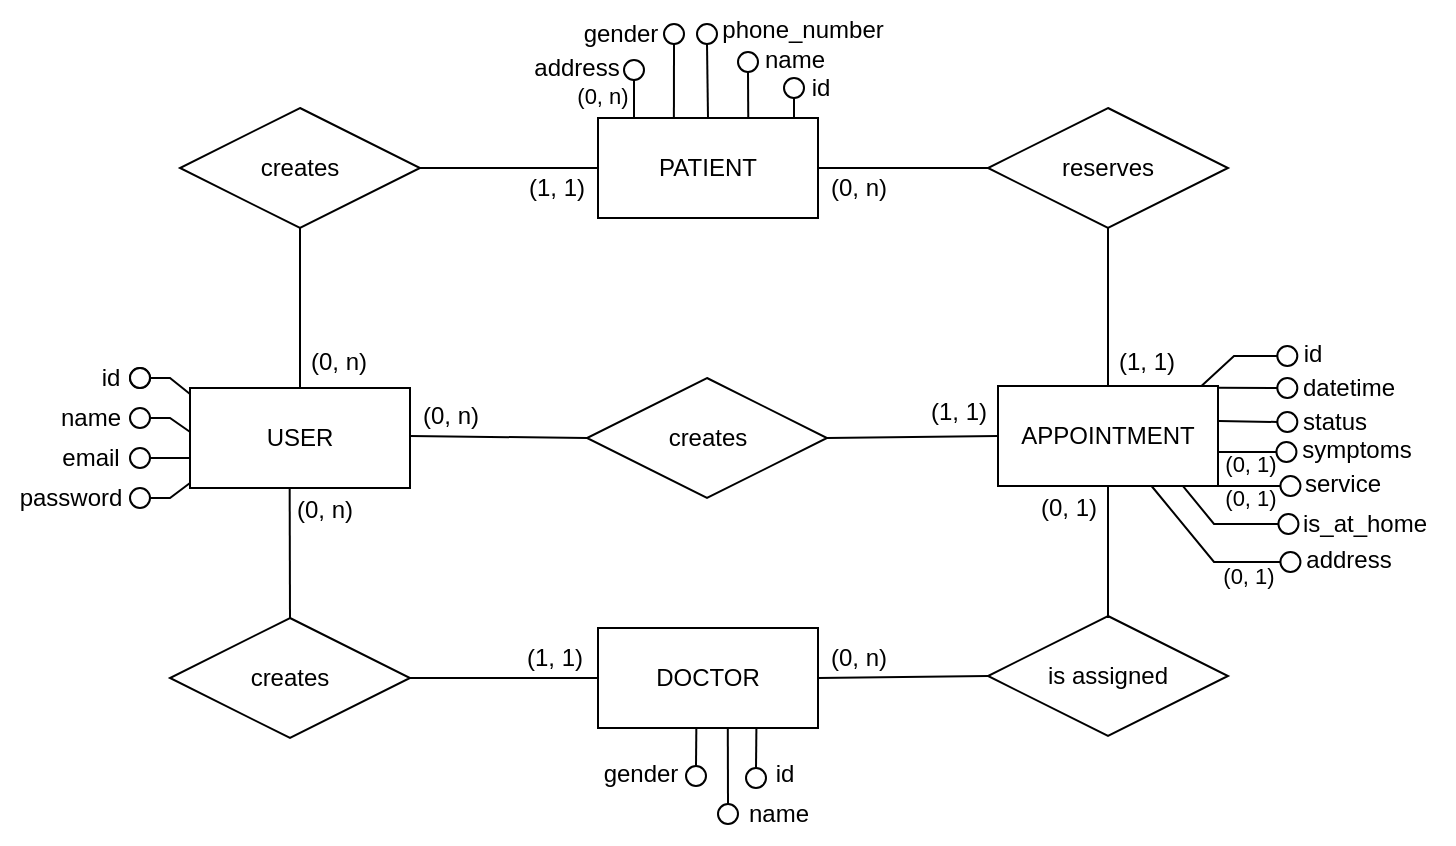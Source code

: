 <mxfile>
    <diagram name="Page-1" id="KoD-sisSPgoSJ2_ljXhh">
        <mxGraphModel dx="890" dy="505" grid="0" gridSize="10" guides="1" tooltips="1" connect="1" arrows="1" fold="1" page="1" pageScale="1" pageWidth="1100" pageHeight="850" math="0" shadow="0">
            <root>
                <mxCell id="0"/>
                <mxCell id="1" parent="0"/>
                <mxCell id="5e0h5vSC8ZfATbpdGrQT-1" value="USER" style="rounded=0;whiteSpace=wrap;html=1;fillColor=none;" parent="1" vertex="1">
                    <mxGeometry x="286" y="354" width="110" height="50" as="geometry"/>
                </mxCell>
                <mxCell id="5e0h5vSC8ZfATbpdGrQT-2" value="" style="endArrow=none;html=1;rounded=0;exitX=-0.001;exitY=0.437;exitDx=0;exitDy=0;exitPerimeter=0;" parent="1" source="5e0h5vSC8ZfATbpdGrQT-1" target="5e0h5vSC8ZfATbpdGrQT-3" edge="1">
                    <mxGeometry width="50" height="50" relative="1" as="geometry">
                        <mxPoint x="286" y="376.5" as="sourcePoint"/>
                        <mxPoint x="536" y="514" as="targetPoint"/>
                        <Array as="points">
                            <mxPoint x="276" y="369"/>
                        </Array>
                    </mxGeometry>
                </mxCell>
                <mxCell id="5e0h5vSC8ZfATbpdGrQT-3" value="" style="ellipse;whiteSpace=wrap;html=1;aspect=fixed;fillColor=none;" parent="1" vertex="1">
                    <mxGeometry x="256" y="364" width="10" height="10" as="geometry"/>
                </mxCell>
                <mxCell id="5e0h5vSC8ZfATbpdGrQT-4" value="" style="endArrow=none;html=1;rounded=0;exitX=0;exitY=0.5;exitDx=0;exitDy=0;" parent="1" target="5e0h5vSC8ZfATbpdGrQT-5" edge="1">
                    <mxGeometry width="50" height="50" relative="1" as="geometry">
                        <mxPoint x="286" y="389" as="sourcePoint"/>
                        <mxPoint x="546" y="524" as="targetPoint"/>
                        <Array as="points">
                            <mxPoint x="276" y="389"/>
                        </Array>
                    </mxGeometry>
                </mxCell>
                <mxCell id="5e0h5vSC8ZfATbpdGrQT-5" value="" style="ellipse;whiteSpace=wrap;html=1;aspect=fixed;fillColor=none;" parent="1" vertex="1">
                    <mxGeometry x="256" y="384" width="10" height="10" as="geometry"/>
                </mxCell>
                <mxCell id="5e0h5vSC8ZfATbpdGrQT-6" value="" style="endArrow=none;html=1;rounded=0;exitX=0;exitY=0.75;exitDx=0;exitDy=0;" parent="1" target="5e0h5vSC8ZfATbpdGrQT-7" edge="1">
                    <mxGeometry width="50" height="50" relative="1" as="geometry">
                        <mxPoint x="286" y="401.5" as="sourcePoint"/>
                        <mxPoint x="556" y="534" as="targetPoint"/>
                        <Array as="points">
                            <mxPoint x="276" y="409"/>
                        </Array>
                    </mxGeometry>
                </mxCell>
                <mxCell id="5e0h5vSC8ZfATbpdGrQT-7" value="" style="ellipse;whiteSpace=wrap;html=1;aspect=fixed;fillColor=none;" parent="1" vertex="1">
                    <mxGeometry x="256" y="404" width="10" height="10" as="geometry"/>
                </mxCell>
                <mxCell id="5e0h5vSC8ZfATbpdGrQT-8" value="name" style="text;html=1;align=center;verticalAlign=middle;resizable=0;points=[];autosize=1;strokeColor=none;fillColor=none;" parent="1" vertex="1">
                    <mxGeometry x="211" y="354" width="50" height="30" as="geometry"/>
                </mxCell>
                <mxCell id="5e0h5vSC8ZfATbpdGrQT-9" value="email" style="text;html=1;align=center;verticalAlign=middle;resizable=0;points=[];autosize=1;strokeColor=none;fillColor=none;" parent="1" vertex="1">
                    <mxGeometry x="211" y="374" width="50" height="30" as="geometry"/>
                </mxCell>
                <mxCell id="5e0h5vSC8ZfATbpdGrQT-10" value="password" style="text;html=1;align=center;verticalAlign=middle;resizable=0;points=[];autosize=1;strokeColor=none;fillColor=none;" parent="1" vertex="1">
                    <mxGeometry x="191" y="394" width="70" height="30" as="geometry"/>
                </mxCell>
                <mxCell id="5e0h5vSC8ZfATbpdGrQT-12" value="" style="endArrow=none;html=1;rounded=0;exitX=0;exitY=0.25;exitDx=0;exitDy=0;" parent="1" target="5e0h5vSC8ZfATbpdGrQT-13" edge="1">
                    <mxGeometry width="50" height="50" relative="1" as="geometry">
                        <mxPoint x="286" y="357" as="sourcePoint"/>
                        <mxPoint x="536" y="494" as="targetPoint"/>
                        <Array as="points">
                            <mxPoint x="276" y="349"/>
                        </Array>
                    </mxGeometry>
                </mxCell>
                <mxCell id="5e0h5vSC8ZfATbpdGrQT-13" value="" style="ellipse;whiteSpace=wrap;html=1;aspect=fixed;fillColor=none;" parent="1" vertex="1">
                    <mxGeometry x="256" y="344" width="10" height="10" as="geometry"/>
                </mxCell>
                <mxCell id="5e0h5vSC8ZfATbpdGrQT-14" value="id" style="text;html=1;align=center;verticalAlign=middle;resizable=0;points=[];autosize=1;strokeColor=none;fillColor=none;" parent="1" vertex="1">
                    <mxGeometry x="231" y="334" width="30" height="30" as="geometry"/>
                </mxCell>
                <mxCell id="5e0h5vSC8ZfATbpdGrQT-18" value="" style="ellipse;whiteSpace=wrap;html=1;aspect=fixed;fillColor=light-dark(#FFFFFF,#FFFFFF);" parent="1" vertex="1">
                    <mxGeometry x="256" y="344" width="10" height="10" as="geometry"/>
                </mxCell>
                <mxCell id="5e0h5vSC8ZfATbpdGrQT-28" value="DOCTOR" style="rounded=0;whiteSpace=wrap;html=1;fillColor=none;" parent="1" vertex="1">
                    <mxGeometry x="490" y="474" width="110" height="50" as="geometry"/>
                </mxCell>
                <mxCell id="5e0h5vSC8ZfATbpdGrQT-29" value="creates" style="rhombus;whiteSpace=wrap;html=1;fillColor=none;" parent="1" vertex="1">
                    <mxGeometry x="276" y="469" width="120" height="60" as="geometry"/>
                </mxCell>
                <mxCell id="5e0h5vSC8ZfATbpdGrQT-30" value="" style="endArrow=none;html=1;rounded=0;entryX=0.453;entryY=0.997;entryDx=0;entryDy=0;exitX=0.5;exitY=0;exitDx=0;exitDy=0;entryPerimeter=0;" parent="1" source="5e0h5vSC8ZfATbpdGrQT-29" target="5e0h5vSC8ZfATbpdGrQT-1" edge="1">
                    <mxGeometry width="50" height="50" relative="1" as="geometry">
                        <mxPoint x="226" y="388" as="sourcePoint"/>
                        <mxPoint x="336" y="403" as="targetPoint"/>
                    </mxGeometry>
                </mxCell>
                <mxCell id="5e0h5vSC8ZfATbpdGrQT-31" value="" style="endArrow=none;html=1;rounded=0;entryX=1;entryY=0.5;entryDx=0;entryDy=0;exitX=0;exitY=0.5;exitDx=0;exitDy=0;" parent="1" source="5e0h5vSC8ZfATbpdGrQT-28" target="5e0h5vSC8ZfATbpdGrQT-29" edge="1">
                    <mxGeometry width="50" height="50" relative="1" as="geometry">
                        <mxPoint x="356" y="469" as="sourcePoint"/>
                        <mxPoint x="346" y="424" as="targetPoint"/>
                    </mxGeometry>
                </mxCell>
                <mxCell id="5e0h5vSC8ZfATbpdGrQT-43" value="(0, n)" style="text;html=1;align=center;verticalAlign=middle;resizable=0;points=[];autosize=1;strokeColor=none;fillColor=none;" parent="1" vertex="1">
                    <mxGeometry x="328" y="400" width="50" height="30" as="geometry"/>
                </mxCell>
                <mxCell id="5e0h5vSC8ZfATbpdGrQT-44" value="(1, 1)" style="text;html=1;align=center;verticalAlign=middle;resizable=0;points=[];autosize=1;strokeColor=none;fillColor=none;" parent="1" vertex="1">
                    <mxGeometry x="443" y="474" width="50" height="30" as="geometry"/>
                </mxCell>
                <mxCell id="D14aTk9Bp_k3A3aO7_cn-1" value="APPOINTMENT" style="rounded=0;whiteSpace=wrap;html=1;fillColor=none;" parent="1" vertex="1">
                    <mxGeometry x="690" y="353" width="110" height="50" as="geometry"/>
                </mxCell>
                <mxCell id="D14aTk9Bp_k3A3aO7_cn-2" value="creates" style="rhombus;whiteSpace=wrap;html=1;fillColor=none;" parent="1" vertex="1">
                    <mxGeometry x="484.5" y="349" width="120" height="60" as="geometry"/>
                </mxCell>
                <mxCell id="D14aTk9Bp_k3A3aO7_cn-3" value="" style="endArrow=none;html=1;rounded=0;entryX=1;entryY=0.5;entryDx=0;entryDy=0;exitX=0;exitY=0.5;exitDx=0;exitDy=0;" parent="1" source="D14aTk9Bp_k3A3aO7_cn-1" target="D14aTk9Bp_k3A3aO7_cn-2" edge="1">
                    <mxGeometry width="50" height="50" relative="1" as="geometry">
                        <mxPoint x="306" y="468" as="sourcePoint"/>
                        <mxPoint x="306" y="413" as="targetPoint"/>
                    </mxGeometry>
                </mxCell>
                <mxCell id="D14aTk9Bp_k3A3aO7_cn-4" value="" style="endArrow=none;html=1;rounded=0;entryX=0;entryY=0.5;entryDx=0;entryDy=0;exitX=1;exitY=0.5;exitDx=0;exitDy=0;" parent="1" target="D14aTk9Bp_k3A3aO7_cn-2" edge="1">
                    <mxGeometry width="50" height="50" relative="1" as="geometry">
                        <mxPoint x="396" y="378" as="sourcePoint"/>
                        <mxPoint x="651" y="408" as="targetPoint"/>
                    </mxGeometry>
                </mxCell>
                <mxCell id="D14aTk9Bp_k3A3aO7_cn-5" value="" style="endArrow=none;html=1;rounded=0;entryX=0;entryY=0.5;entryDx=0;entryDy=0;exitX=0.72;exitY=1.002;exitDx=0;exitDy=0;exitPerimeter=0;" parent="1" source="5e0h5vSC8ZfATbpdGrQT-28" target="D14aTk9Bp_k3A3aO7_cn-6" edge="1">
                    <mxGeometry width="50" height="50" relative="1" as="geometry">
                        <mxPoint x="569" y="524" as="sourcePoint"/>
                        <mxPoint x="644" y="294" as="targetPoint"/>
                        <Array as="points"/>
                    </mxGeometry>
                </mxCell>
                <mxCell id="D14aTk9Bp_k3A3aO7_cn-6" value="" style="ellipse;whiteSpace=wrap;html=1;aspect=fixed;fillColor=light-dark(#FFFFFF,#F9FBFF);direction=south;" parent="1" vertex="1">
                    <mxGeometry x="564" y="544" width="10" height="10" as="geometry"/>
                </mxCell>
                <mxCell id="D14aTk9Bp_k3A3aO7_cn-7" value="" style="endArrow=none;html=1;rounded=0;exitX=0.59;exitY=1.002;exitDx=0;exitDy=0;entryX=0;entryY=0.5;entryDx=0;entryDy=0;exitPerimeter=0;" parent="1" source="5e0h5vSC8ZfATbpdGrQT-28" target="D14aTk9Bp_k3A3aO7_cn-8" edge="1">
                    <mxGeometry width="50" height="50" relative="1" as="geometry">
                        <mxPoint x="600" y="499" as="sourcePoint"/>
                        <mxPoint x="654" y="304" as="targetPoint"/>
                        <Array as="points"/>
                    </mxGeometry>
                </mxCell>
                <mxCell id="D14aTk9Bp_k3A3aO7_cn-8" value="" style="ellipse;whiteSpace=wrap;html=1;aspect=fixed;fillColor=none;direction=south;" parent="1" vertex="1">
                    <mxGeometry x="550" y="562" width="10" height="10" as="geometry"/>
                </mxCell>
                <mxCell id="D14aTk9Bp_k3A3aO7_cn-10" value="" style="ellipse;whiteSpace=wrap;html=1;aspect=fixed;fillColor=none;direction=south;" parent="1" vertex="1">
                    <mxGeometry x="534" y="543" width="10" height="10" as="geometry"/>
                </mxCell>
                <mxCell id="D14aTk9Bp_k3A3aO7_cn-11" value="id" style="text;html=1;align=center;verticalAlign=middle;resizable=0;points=[];autosize=1;strokeColor=none;fillColor=none;" parent="1" vertex="1">
                    <mxGeometry x="568" y="532" width="30" height="30" as="geometry"/>
                </mxCell>
                <mxCell id="D14aTk9Bp_k3A3aO7_cn-12" value="name" style="text;html=1;align=center;verticalAlign=middle;resizable=0;points=[];autosize=1;strokeColor=none;fillColor=none;" parent="1" vertex="1">
                    <mxGeometry x="554.5" y="552" width="50" height="30" as="geometry"/>
                </mxCell>
                <mxCell id="D14aTk9Bp_k3A3aO7_cn-13" value="gender" style="text;html=1;align=center;verticalAlign=middle;resizable=0;points=[];autosize=1;strokeColor=none;fillColor=none;" parent="1" vertex="1">
                    <mxGeometry x="483" y="534" width="55" height="26" as="geometry"/>
                </mxCell>
                <mxCell id="D14aTk9Bp_k3A3aO7_cn-15" value="" style="endArrow=none;html=1;rounded=0;entryX=0.447;entryY=1.004;entryDx=0;entryDy=0;exitX=0;exitY=0.5;exitDx=0;exitDy=0;entryPerimeter=0;" parent="1" source="D14aTk9Bp_k3A3aO7_cn-10" target="5e0h5vSC8ZfATbpdGrQT-28" edge="1">
                    <mxGeometry width="50" height="50" relative="1" as="geometry">
                        <mxPoint x="579" y="534" as="sourcePoint"/>
                        <mxPoint x="579" y="552" as="targetPoint"/>
                        <Array as="points"/>
                    </mxGeometry>
                </mxCell>
                <mxCell id="D14aTk9Bp_k3A3aO7_cn-17" value="" style="endArrow=none;html=1;rounded=0;entryX=0.5;entryY=1;entryDx=0;entryDy=0;exitX=0.996;exitY=0.418;exitDx=0;exitDy=0;exitPerimeter=0;" parent="1" target="D14aTk9Bp_k3A3aO7_cn-18" edge="1">
                    <mxGeometry width="50" height="50" relative="1" as="geometry">
                        <mxPoint x="800.0" y="353.9" as="sourcePoint"/>
                        <mxPoint x="585.66" y="277" as="targetPoint"/>
                        <Array as="points"/>
                    </mxGeometry>
                </mxCell>
                <mxCell id="D14aTk9Bp_k3A3aO7_cn-18" value="" style="ellipse;whiteSpace=wrap;html=1;aspect=fixed;fillColor=none;direction=south;" parent="1" vertex="1">
                    <mxGeometry x="829.66" y="349" width="10" height="10" as="geometry"/>
                </mxCell>
                <mxCell id="D14aTk9Bp_k3A3aO7_cn-19" value="is assigned" style="rhombus;whiteSpace=wrap;html=1;fillColor=none;" parent="1" vertex="1">
                    <mxGeometry x="685" y="468" width="120" height="60" as="geometry"/>
                </mxCell>
                <mxCell id="D14aTk9Bp_k3A3aO7_cn-20" value="" style="endArrow=none;html=1;rounded=0;entryX=0;entryY=0.5;entryDx=0;entryDy=0;exitX=1;exitY=0.5;exitDx=0;exitDy=0;" parent="1" source="5e0h5vSC8ZfATbpdGrQT-28" target="D14aTk9Bp_k3A3aO7_cn-19" edge="1">
                    <mxGeometry width="50" height="50" relative="1" as="geometry">
                        <mxPoint x="620" y="306" as="sourcePoint"/>
                        <mxPoint x="770" y="306" as="targetPoint"/>
                    </mxGeometry>
                </mxCell>
                <mxCell id="D14aTk9Bp_k3A3aO7_cn-21" value="" style="endArrow=none;html=1;rounded=0;entryX=0.5;entryY=1;entryDx=0;entryDy=0;exitX=0.5;exitY=0;exitDx=0;exitDy=0;" parent="1" target="D14aTk9Bp_k3A3aO7_cn-1" edge="1">
                    <mxGeometry width="50" height="50" relative="1" as="geometry">
                        <mxPoint x="745" y="469" as="sourcePoint"/>
                        <mxPoint x="560" y="419" as="targetPoint"/>
                    </mxGeometry>
                </mxCell>
                <mxCell id="D14aTk9Bp_k3A3aO7_cn-22" value="(0, n)" style="text;html=1;align=center;verticalAlign=middle;resizable=0;points=[];autosize=1;strokeColor=none;fillColor=none;" parent="1" vertex="1">
                    <mxGeometry x="391" y="353" width="50" height="30" as="geometry"/>
                </mxCell>
                <mxCell id="D14aTk9Bp_k3A3aO7_cn-23" value="(1, 1)" style="text;html=1;align=center;verticalAlign=middle;resizable=0;points=[];autosize=1;strokeColor=none;fillColor=none;" parent="1" vertex="1">
                    <mxGeometry x="645" y="351" width="50" height="30" as="geometry"/>
                </mxCell>
                <mxCell id="D14aTk9Bp_k3A3aO7_cn-24" value="(0, n)" style="text;html=1;align=center;verticalAlign=middle;resizable=0;points=[];autosize=1;strokeColor=none;fillColor=none;" parent="1" vertex="1">
                    <mxGeometry x="595" y="474" width="50" height="30" as="geometry"/>
                </mxCell>
                <mxCell id="D14aTk9Bp_k3A3aO7_cn-25" value="(0, 1)" style="text;html=1;align=center;verticalAlign=middle;resizable=0;points=[];autosize=1;strokeColor=none;fillColor=none;" parent="1" vertex="1">
                    <mxGeometry x="700" y="399" width="50" height="30" as="geometry"/>
                </mxCell>
                <mxCell id="D14aTk9Bp_k3A3aO7_cn-26" value="datetime" style="text;html=1;align=center;verticalAlign=middle;resizable=0;points=[];autosize=1;strokeColor=none;fillColor=none;" parent="1" vertex="1">
                    <mxGeometry x="829.66" y="339" width="70" height="30" as="geometry"/>
                </mxCell>
                <mxCell id="D14aTk9Bp_k3A3aO7_cn-30" value="" style="endArrow=none;html=1;rounded=0;entryX=0.5;entryY=1;entryDx=0;entryDy=0;exitX=1;exitY=0.75;exitDx=0;exitDy=0;" parent="1" target="D14aTk9Bp_k3A3aO7_cn-31" edge="1">
                    <mxGeometry width="50" height="50" relative="1" as="geometry">
                        <mxPoint x="800.44" y="370.5" as="sourcePoint"/>
                        <mxPoint x="590.66" y="301" as="targetPoint"/>
                        <Array as="points"/>
                    </mxGeometry>
                </mxCell>
                <mxCell id="D14aTk9Bp_k3A3aO7_cn-31" value="" style="ellipse;whiteSpace=wrap;html=1;aspect=fixed;fillColor=none;direction=south;" parent="1" vertex="1">
                    <mxGeometry x="829.66" y="366" width="10" height="10" as="geometry"/>
                </mxCell>
                <mxCell id="D14aTk9Bp_k3A3aO7_cn-32" value="status" style="text;html=1;align=center;verticalAlign=middle;resizable=0;points=[];autosize=1;strokeColor=none;fillColor=none;" parent="1" vertex="1">
                    <mxGeometry x="828" y="356" width="60" height="30" as="geometry"/>
                </mxCell>
                <mxCell id="D14aTk9Bp_k3A3aO7_cn-34" value="" style="endArrow=none;html=1;rounded=0;entryX=0.5;entryY=1;entryDx=0;entryDy=0;exitX=0.926;exitY=-0.002;exitDx=0;exitDy=0;exitPerimeter=0;" parent="1" source="D14aTk9Bp_k3A3aO7_cn-1" target="D14aTk9Bp_k3A3aO7_cn-35" edge="1">
                    <mxGeometry width="50" height="50" relative="1" as="geometry">
                        <mxPoint x="793.18" y="351.8" as="sourcePoint"/>
                        <mxPoint x="585.66" y="259" as="targetPoint"/>
                        <Array as="points">
                            <mxPoint x="808" y="338"/>
                        </Array>
                    </mxGeometry>
                </mxCell>
                <mxCell id="D14aTk9Bp_k3A3aO7_cn-35" value="" style="ellipse;whiteSpace=wrap;html=1;aspect=fixed;fillColor=light-dark(#FFFFFF,#F9FBFF);direction=south;" parent="1" vertex="1">
                    <mxGeometry x="829.66" y="333" width="10" height="10" as="geometry"/>
                </mxCell>
                <mxCell id="D14aTk9Bp_k3A3aO7_cn-36" value="id" style="text;html=1;align=center;verticalAlign=middle;resizable=0;points=[];autosize=1;strokeColor=none;fillColor=none;" parent="1" vertex="1">
                    <mxGeometry x="831.66" y="322" width="30" height="30" as="geometry"/>
                </mxCell>
                <mxCell id="D14aTk9Bp_k3A3aO7_cn-42" value="" style="endArrow=none;html=1;rounded=0;entryX=0.5;entryY=0;entryDx=0;entryDy=0;exitX=0.5;exitY=1;exitDx=0;exitDy=0;" parent="1" source="D14aTk9Bp_k3A3aO7_cn-43" target="5e0h5vSC8ZfATbpdGrQT-1" edge="1">
                    <mxGeometry width="50" height="50" relative="1" as="geometry">
                        <mxPoint x="366" y="298" as="sourcePoint"/>
                        <mxPoint x="366" y="353" as="targetPoint"/>
                    </mxGeometry>
                </mxCell>
                <mxCell id="D14aTk9Bp_k3A3aO7_cn-43" value="creates" style="rhombus;whiteSpace=wrap;html=1;fillColor=none;" parent="1" vertex="1">
                    <mxGeometry x="281" y="214" width="120" height="60" as="geometry"/>
                </mxCell>
                <mxCell id="D14aTk9Bp_k3A3aO7_cn-44" value="PATIENT" style="rounded=0;whiteSpace=wrap;html=1;fillColor=none;" parent="1" vertex="1">
                    <mxGeometry x="490" y="219" width="110" height="50" as="geometry"/>
                </mxCell>
                <mxCell id="D14aTk9Bp_k3A3aO7_cn-45" value="" style="endArrow=none;html=1;rounded=0;entryX=1;entryY=0.5;entryDx=0;entryDy=0;exitX=0;exitY=0.5;exitDx=0;exitDy=0;" parent="1" source="D14aTk9Bp_k3A3aO7_cn-44" target="D14aTk9Bp_k3A3aO7_cn-43" edge="1">
                    <mxGeometry width="50" height="50" relative="1" as="geometry">
                        <mxPoint x="378" y="283" as="sourcePoint"/>
                        <mxPoint x="376" y="363" as="targetPoint"/>
                    </mxGeometry>
                </mxCell>
                <mxCell id="pxB9osVp5WJR0z6cPD1y-1" value="reserves" style="rhombus;whiteSpace=wrap;html=1;fillColor=none;" parent="1" vertex="1">
                    <mxGeometry x="685" y="214" width="120" height="60" as="geometry"/>
                </mxCell>
                <mxCell id="pxB9osVp5WJR0z6cPD1y-2" value="" style="endArrow=none;html=1;rounded=0;entryX=1;entryY=0.5;entryDx=0;entryDy=0;exitX=0;exitY=0.5;exitDx=0;exitDy=0;" parent="1" source="pxB9osVp5WJR0z6cPD1y-1" target="D14aTk9Bp_k3A3aO7_cn-44" edge="1">
                    <mxGeometry width="50" height="50" relative="1" as="geometry">
                        <mxPoint x="511" y="253" as="sourcePoint"/>
                        <mxPoint x="436" y="253" as="targetPoint"/>
                    </mxGeometry>
                </mxCell>
                <mxCell id="pxB9osVp5WJR0z6cPD1y-3" value="" style="endArrow=none;html=1;rounded=0;entryX=0.5;entryY=0;entryDx=0;entryDy=0;exitX=0.5;exitY=1;exitDx=0;exitDy=0;" parent="1" source="pxB9osVp5WJR0z6cPD1y-1" target="D14aTk9Bp_k3A3aO7_cn-1" edge="1">
                    <mxGeometry width="50" height="50" relative="1" as="geometry">
                        <mxPoint x="700" y="253" as="sourcePoint"/>
                        <mxPoint x="605" y="253" as="targetPoint"/>
                    </mxGeometry>
                </mxCell>
                <mxCell id="pxB9osVp5WJR0z6cPD1y-4" value="(0, n)" style="text;html=1;align=center;verticalAlign=middle;resizable=0;points=[];autosize=1;strokeColor=none;fillColor=none;" parent="1" vertex="1">
                    <mxGeometry x="335" y="326" width="50" height="30" as="geometry"/>
                </mxCell>
                <mxCell id="pxB9osVp5WJR0z6cPD1y-5" value="(1, 1)" style="text;html=1;align=center;verticalAlign=middle;resizable=0;points=[];autosize=1;strokeColor=none;fillColor=none;" parent="1" vertex="1">
                    <mxGeometry x="444" y="239" width="50" height="30" as="geometry"/>
                </mxCell>
                <mxCell id="pxB9osVp5WJR0z6cPD1y-6" value="(0, n)" style="text;html=1;align=center;verticalAlign=middle;resizable=0;points=[];autosize=1;strokeColor=none;fillColor=none;" parent="1" vertex="1">
                    <mxGeometry x="595" y="239" width="50" height="30" as="geometry"/>
                </mxCell>
                <mxCell id="pxB9osVp5WJR0z6cPD1y-7" value="(1, 1)" style="text;html=1;align=center;verticalAlign=middle;resizable=0;points=[];autosize=1;strokeColor=none;fillColor=none;" parent="1" vertex="1">
                    <mxGeometry x="739" y="326" width="50" height="30" as="geometry"/>
                </mxCell>
                <mxCell id="pxB9osVp5WJR0z6cPD1y-15" value="" style="endArrow=none;html=1;rounded=0;exitX=0.683;exitY=0.005;exitDx=0;exitDy=0;entryX=1;entryY=0.5;entryDx=0;entryDy=0;exitPerimeter=0;" parent="1" source="D14aTk9Bp_k3A3aO7_cn-44" target="pxB9osVp5WJR0z6cPD1y-17" edge="1">
                    <mxGeometry width="50" height="50" relative="1" as="geometry">
                        <mxPoint x="535" y="219" as="sourcePoint"/>
                        <mxPoint x="541" y="189" as="targetPoint"/>
                        <Array as="points"/>
                    </mxGeometry>
                </mxCell>
                <mxCell id="pxB9osVp5WJR0z6cPD1y-16" value="" style="endArrow=none;html=1;rounded=0;entryX=1;entryY=0.5;entryDx=0;entryDy=0;" parent="1" target="pxB9osVp5WJR0z6cPD1y-18" edge="1">
                    <mxGeometry width="50" height="50" relative="1" as="geometry">
                        <mxPoint x="588" y="219" as="sourcePoint"/>
                        <mxPoint x="588" y="179" as="targetPoint"/>
                        <Array as="points"/>
                    </mxGeometry>
                </mxCell>
                <mxCell id="pxB9osVp5WJR0z6cPD1y-17" value="" style="ellipse;whiteSpace=wrap;html=1;aspect=fixed;fillColor=none;direction=south;" parent="1" vertex="1">
                    <mxGeometry x="560" y="186" width="10" height="10" as="geometry"/>
                </mxCell>
                <mxCell id="pxB9osVp5WJR0z6cPD1y-18" value="" style="ellipse;whiteSpace=wrap;html=1;aspect=fixed;fillColor=light-dark(#FFFFFF,#F9FBFF);direction=south;" parent="1" vertex="1">
                    <mxGeometry x="583" y="199" width="10" height="10" as="geometry"/>
                </mxCell>
                <mxCell id="pxB9osVp5WJR0z6cPD1y-19" value="name" style="text;html=1;align=center;verticalAlign=middle;resizable=0;points=[];autosize=1;strokeColor=none;fillColor=none;" parent="1" vertex="1">
                    <mxGeometry x="563" y="175" width="50" height="30" as="geometry"/>
                </mxCell>
                <mxCell id="pxB9osVp5WJR0z6cPD1y-20" value="id" style="text;html=1;align=center;verticalAlign=middle;resizable=0;points=[];autosize=1;strokeColor=none;fillColor=none;" parent="1" vertex="1">
                    <mxGeometry x="586" y="189" width="30" height="30" as="geometry"/>
                </mxCell>
                <mxCell id="pxB9osVp5WJR0z6cPD1y-21" value="" style="endArrow=none;html=1;rounded=0;exitX=0.5;exitY=0;exitDx=0;exitDy=0;entryX=1;entryY=0.5;entryDx=0;entryDy=0;" parent="1" source="D14aTk9Bp_k3A3aO7_cn-44" target="pxB9osVp5WJR0z6cPD1y-22" edge="1">
                    <mxGeometry width="50" height="50" relative="1" as="geometry">
                        <mxPoint x="549.5" y="220" as="sourcePoint"/>
                        <mxPoint x="520" y="190" as="targetPoint"/>
                        <Array as="points"/>
                    </mxGeometry>
                </mxCell>
                <mxCell id="pxB9osVp5WJR0z6cPD1y-22" value="" style="ellipse;whiteSpace=wrap;html=1;aspect=fixed;fillColor=none;direction=south;" parent="1" vertex="1">
                    <mxGeometry x="539.5" y="172" width="10" height="10" as="geometry"/>
                </mxCell>
                <mxCell id="pxB9osVp5WJR0z6cPD1y-23" value="phone_number" style="text;html=1;align=center;verticalAlign=middle;resizable=0;points=[];autosize=1;strokeColor=none;fillColor=none;" parent="1" vertex="1">
                    <mxGeometry x="542" y="160" width="100" height="30" as="geometry"/>
                </mxCell>
                <mxCell id="2" value="" style="endArrow=none;html=1;rounded=0;entryX=0.5;entryY=1;entryDx=0;entryDy=0;exitX=0.999;exitY=0.7;exitDx=0;exitDy=0;exitPerimeter=0;" parent="1" target="3" edge="1">
                    <mxGeometry width="50" height="50" relative="1" as="geometry">
                        <mxPoint x="799.89" y="386" as="sourcePoint"/>
                        <mxPoint x="590.22" y="316" as="targetPoint"/>
                        <Array as="points"/>
                    </mxGeometry>
                </mxCell>
                <mxCell id="3" value="" style="ellipse;whiteSpace=wrap;html=1;aspect=fixed;fillColor=none;direction=south;" parent="1" vertex="1">
                    <mxGeometry x="829.22" y="381" width="10" height="10" as="geometry"/>
                </mxCell>
                <mxCell id="4" value="is_at_home" style="text;html=1;align=center;verticalAlign=middle;resizable=0;points=[];autosize=1;strokeColor=none;fillColor=none;" parent="1" vertex="1">
                    <mxGeometry x="828" y="407" width="90" height="30" as="geometry"/>
                </mxCell>
                <mxCell id="5" value="" style="endArrow=none;html=1;rounded=0;entryX=1;entryY=0.5;entryDx=0;entryDy=0;exitX=0.209;exitY=-0.002;exitDx=0;exitDy=0;exitPerimeter=0;" parent="1" target="6" edge="1">
                    <mxGeometry width="50" height="50" relative="1" as="geometry">
                        <mxPoint x="507.99" y="218.9" as="sourcePoint"/>
                        <mxPoint x="493.5" y="191.5" as="targetPoint"/>
                        <Array as="points"/>
                    </mxGeometry>
                </mxCell>
                <mxCell id="6" value="" style="ellipse;whiteSpace=wrap;html=1;aspect=fixed;fillColor=none;direction=south;" parent="1" vertex="1">
                    <mxGeometry x="503" y="190" width="10" height="10" as="geometry"/>
                </mxCell>
                <mxCell id="7" value="gender" style="text;html=1;align=center;verticalAlign=middle;resizable=0;points=[];autosize=1;strokeColor=none;fillColor=none;" parent="1" vertex="1">
                    <mxGeometry x="471" y="162" width="60" height="30" as="geometry"/>
                </mxCell>
                <mxCell id="22" value="" style="endArrow=none;html=1;rounded=0;entryX=0.5;entryY=1;entryDx=0;entryDy=0;exitX=1;exitY=1;exitDx=0;exitDy=0;" parent="1" source="D14aTk9Bp_k3A3aO7_cn-1" target="23" edge="1">
                    <mxGeometry width="50" height="50" relative="1" as="geometry">
                        <mxPoint x="800" y="404" as="sourcePoint"/>
                        <mxPoint x="590.22" y="334" as="targetPoint"/>
                        <Array as="points"/>
                    </mxGeometry>
                </mxCell>
                <mxCell id="23" value="" style="ellipse;whiteSpace=wrap;html=1;aspect=fixed;fillColor=none;direction=south;" parent="1" vertex="1">
                    <mxGeometry x="831.22" y="398" width="10" height="10" as="geometry"/>
                </mxCell>
                <mxCell id="24" value="symptoms" style="text;html=1;align=center;verticalAlign=middle;resizable=0;points=[];autosize=1;strokeColor=none;fillColor=none;" parent="1" vertex="1">
                    <mxGeometry x="829.22" y="370" width="80" height="30" as="geometry"/>
                </mxCell>
                <mxCell id="28" value="" style="endArrow=none;html=1;rounded=0;entryX=0.5;entryY=1;entryDx=0;entryDy=0;exitX=0.84;exitY=0.998;exitDx=0;exitDy=0;exitPerimeter=0;" parent="1" source="D14aTk9Bp_k3A3aO7_cn-1" target="29" edge="1">
                    <mxGeometry width="50" height="50" relative="1" as="geometry">
                        <mxPoint x="781.08" y="401.1" as="sourcePoint"/>
                        <mxPoint x="590.22" y="354" as="targetPoint"/>
                        <Array as="points">
                            <mxPoint x="798" y="422"/>
                        </Array>
                    </mxGeometry>
                </mxCell>
                <mxCell id="29" value="" style="ellipse;whiteSpace=wrap;html=1;aspect=fixed;fillColor=none;direction=south;" parent="1" vertex="1">
                    <mxGeometry x="830.22" y="417" width="10" height="10" as="geometry"/>
                </mxCell>
                <mxCell id="30" value="address" style="text;html=1;align=center;verticalAlign=middle;resizable=0;points=[];autosize=1;strokeColor=none;fillColor=none;" parent="1" vertex="1">
                    <mxGeometry x="829.66" y="425" width="70" height="30" as="geometry"/>
                </mxCell>
                <mxCell id="31" value="&lt;font style=&quot;font-size: 11px; color: light-dark(rgb(0, 0, 0), rgb(255, 255, 255));&quot;&gt;(0, 1)&lt;/font&gt;" style="text;html=1;align=center;verticalAlign=middle;resizable=0;points=[];autosize=1;strokeColor=none;fillColor=none;" parent="1" vertex="1">
                    <mxGeometry x="791" y="394" width="50" height="30" as="geometry"/>
                </mxCell>
                <mxCell id="32" value="&lt;font style=&quot;font-size: 11px; color: light-dark(rgb(0, 0, 0), rgb(255, 255, 255));&quot;&gt;(0, 1)&lt;/font&gt;" style="text;html=1;align=center;verticalAlign=middle;resizable=0;points=[];autosize=1;strokeColor=none;fillColor=none;" parent="1" vertex="1">
                    <mxGeometry x="791" y="377" width="50" height="30" as="geometry"/>
                </mxCell>
                <mxCell id="36" value="" style="endArrow=none;html=1;rounded=0;exitX=0.345;exitY=-0.002;exitDx=0;exitDy=0;entryX=1;entryY=0.5;entryDx=0;entryDy=0;exitPerimeter=0;" parent="1" source="D14aTk9Bp_k3A3aO7_cn-44" target="37" edge="1">
                    <mxGeometry width="50" height="50" relative="1" as="geometry">
                        <mxPoint x="529.5" y="227" as="sourcePoint"/>
                        <mxPoint x="504.5" y="198" as="targetPoint"/>
                        <Array as="points"/>
                    </mxGeometry>
                </mxCell>
                <mxCell id="37" value="" style="ellipse;whiteSpace=wrap;html=1;aspect=fixed;fillColor=none;direction=south;" parent="1" vertex="1">
                    <mxGeometry x="523" y="172" width="10" height="10" as="geometry"/>
                </mxCell>
                <mxCell id="39" value="address" style="text;html=1;align=center;verticalAlign=middle;resizable=0;points=[];autosize=1;strokeColor=none;fillColor=none;" parent="1" vertex="1">
                    <mxGeometry x="444" y="179" width="70" height="30" as="geometry"/>
                </mxCell>
                <mxCell id="40" value="&lt;font style=&quot;font-size: 11px; color: light-dark(rgb(0, 0, 0), rgb(255, 255, 255));&quot;&gt;(0, n)&lt;/font&gt;" style="text;html=1;align=center;verticalAlign=middle;resizable=0;points=[];autosize=1;strokeColor=none;fillColor=none;" parent="1" vertex="1">
                    <mxGeometry x="467" y="193" width="50" height="30" as="geometry"/>
                </mxCell>
                <mxCell id="meJpnzkbzbjfW9pYP_V8-42" value="service" style="text;html=1;align=center;verticalAlign=middle;resizable=0;points=[];autosize=1;strokeColor=none;fillColor=none;" parent="1" vertex="1">
                    <mxGeometry x="834" y="389" width="56" height="26" as="geometry"/>
                </mxCell>
                <mxCell id="meJpnzkbzbjfW9pYP_V8-43" value="" style="endArrow=none;html=1;rounded=0;entryX=0.5;entryY=1;entryDx=0;entryDy=0;exitX=0.698;exitY=1;exitDx=0;exitDy=0;exitPerimeter=0;" parent="1" source="D14aTk9Bp_k3A3aO7_cn-1" target="meJpnzkbzbjfW9pYP_V8-44" edge="1">
                    <mxGeometry width="50" height="50" relative="1" as="geometry">
                        <mxPoint x="765.46" y="399.9" as="sourcePoint"/>
                        <mxPoint x="590.22" y="373" as="targetPoint"/>
                        <Array as="points">
                            <mxPoint x="798" y="441"/>
                        </Array>
                    </mxGeometry>
                </mxCell>
                <mxCell id="meJpnzkbzbjfW9pYP_V8-44" value="" style="ellipse;whiteSpace=wrap;html=1;aspect=fixed;fillColor=none;direction=south;" parent="1" vertex="1">
                    <mxGeometry x="831.22" y="436" width="10" height="10" as="geometry"/>
                </mxCell>
                <mxCell id="meJpnzkbzbjfW9pYP_V8-45" value="&lt;font style=&quot;font-size: 11px; color: light-dark(rgb(0, 0, 0), rgb(255, 255, 255));&quot;&gt;(0, 1)&lt;/font&gt;" style="text;html=1;align=center;verticalAlign=middle;resizable=0;points=[];autosize=1;strokeColor=none;fillColor=none;" parent="1" vertex="1">
                    <mxGeometry x="790.22" y="433" width="50" height="30" as="geometry"/>
                </mxCell>
            </root>
        </mxGraphModel>
    </diagram>
</mxfile>
